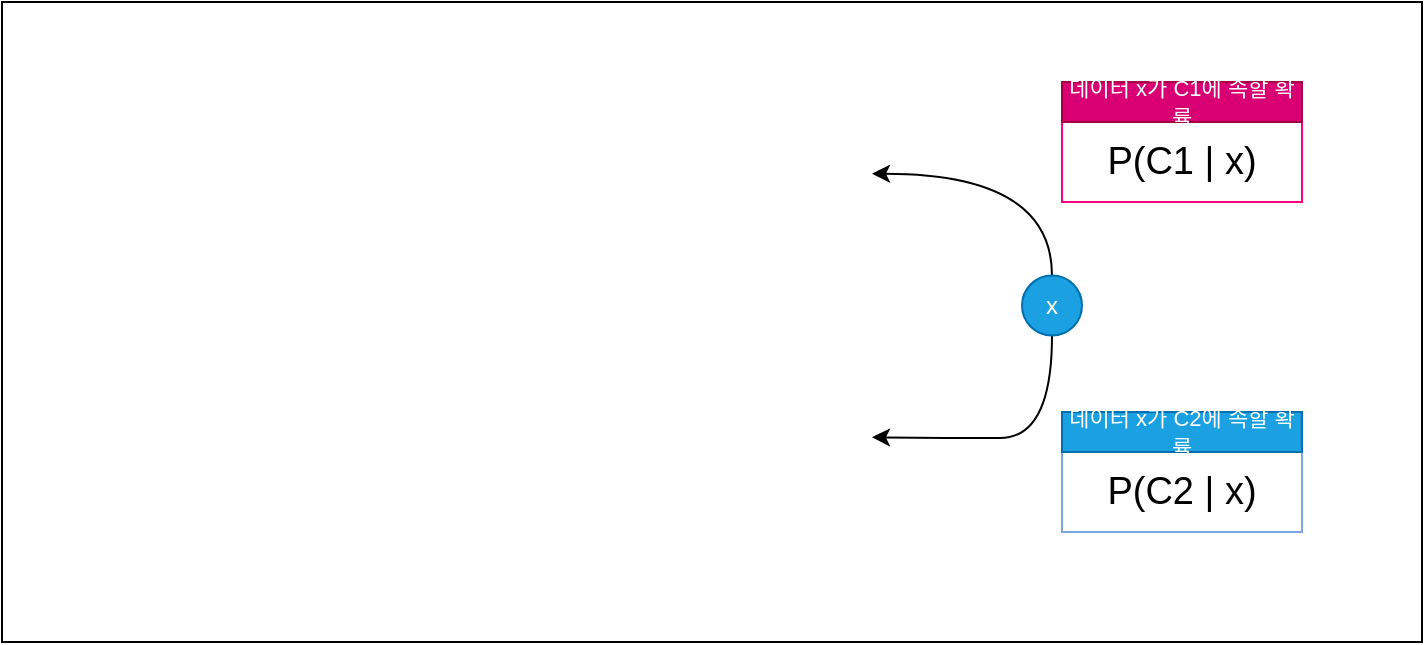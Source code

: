 <mxfile version="24.7.17">
  <diagram name="페이지-1" id="azU13jdOOpKz6osX0oLa">
    <mxGraphModel dx="1064" dy="623" grid="1" gridSize="10" guides="1" tooltips="1" connect="1" arrows="1" fold="1" page="1" pageScale="1" pageWidth="827" pageHeight="1169" math="0" shadow="0">
      <root>
        <mxCell id="0" />
        <mxCell id="1" parent="0" />
        <mxCell id="7Dr2A5j-mw3Uys9otgh3-3" value="" style="rounded=0;whiteSpace=wrap;html=1;fillColor=#FFFFFF;" vertex="1" parent="1">
          <mxGeometry y="380" width="710" height="320" as="geometry" />
        </mxCell>
        <mxCell id="7Dr2A5j-mw3Uys9otgh3-12" style="edgeStyle=orthogonalEdgeStyle;rounded=0;orthogonalLoop=1;jettySize=auto;html=1;entryX=1;entryY=0.25;entryDx=0;entryDy=0;strokeColor=#000000;curved=1;" edge="1" parent="1" source="7Dr2A5j-mw3Uys9otgh3-6">
          <mxGeometry relative="1" as="geometry">
            <mxPoint x="435" y="465.875" as="targetPoint" />
            <Array as="points">
              <mxPoint x="525" y="466" />
            </Array>
          </mxGeometry>
        </mxCell>
        <mxCell id="7Dr2A5j-mw3Uys9otgh3-13" style="edgeStyle=orthogonalEdgeStyle;rounded=0;orthogonalLoop=1;jettySize=auto;html=1;exitX=0.5;exitY=1;exitDx=0;exitDy=0;entryX=1;entryY=0.75;entryDx=0;entryDy=0;strokeColor=#000000;curved=1;" edge="1" parent="1" source="7Dr2A5j-mw3Uys9otgh3-6">
          <mxGeometry relative="1" as="geometry">
            <mxPoint x="435" y="597.625" as="targetPoint" />
            <Array as="points">
              <mxPoint x="525" y="598" />
              <mxPoint x="473" y="598" />
            </Array>
          </mxGeometry>
        </mxCell>
        <mxCell id="7Dr2A5j-mw3Uys9otgh3-6" value="x" style="ellipse;whiteSpace=wrap;html=1;aspect=fixed;fillColor=#1ba1e2;fontColor=#ffffff;strokeColor=#006EAF;" vertex="1" parent="1">
          <mxGeometry x="510" y="516.75" width="30" height="30" as="geometry" />
        </mxCell>
        <mxCell id="7Dr2A5j-mw3Uys9otgh3-14" value="&lt;font style=&quot;font-size: 19px;&quot; color=&quot;#000000&quot;&gt;P(C1 | x)&lt;/font&gt;" style="text;strokeColor=#FF0080;align=center;fillColor=none;html=1;verticalAlign=middle;whiteSpace=wrap;rounded=0;" vertex="1" parent="1">
          <mxGeometry x="530" y="440" width="120" height="40" as="geometry" />
        </mxCell>
        <mxCell id="7Dr2A5j-mw3Uys9otgh3-16" value="&lt;font style=&quot;font-size: 11px;&quot;&gt;데이터 x가 C1에 속할 확률&lt;/font&gt;" style="text;strokeColor=#A50040;align=center;fillColor=#d80073;html=1;verticalAlign=middle;whiteSpace=wrap;rounded=0;fontColor=#ffffff;" vertex="1" parent="1">
          <mxGeometry x="530" y="420" width="120" height="20" as="geometry" />
        </mxCell>
        <mxCell id="7Dr2A5j-mw3Uys9otgh3-17" value="&lt;font style=&quot;font-size: 19px;&quot; color=&quot;#000000&quot;&gt;P(C2 | x)&lt;/font&gt;" style="text;strokeColor=#7EA6E0;align=center;fillColor=none;html=1;verticalAlign=middle;whiteSpace=wrap;rounded=0;" vertex="1" parent="1">
          <mxGeometry x="530" y="605" width="120" height="40" as="geometry" />
        </mxCell>
        <mxCell id="7Dr2A5j-mw3Uys9otgh3-18" value="&lt;font style=&quot;font-size: 11px;&quot;&gt;데이터 x가 C2에 속할 확률&lt;/font&gt;" style="text;strokeColor=#006EAF;align=center;fillColor=#1ba1e2;html=1;verticalAlign=middle;whiteSpace=wrap;rounded=0;fontColor=#FFFFFF;" vertex="1" parent="1">
          <mxGeometry x="530" y="585" width="120" height="20" as="geometry" />
        </mxCell>
        <mxCell id="7Dr2A5j-mw3Uys9otgh3-19" value="" style="shape=image;verticalLabelPosition=bottom;labelBackgroundColor=default;verticalAlign=top;aspect=fixed;imageAspect=0;image=https://files.oaiusercontent.com/file-deOHeHvknId6HK6QnwvoacgG?se=2024-11-16T15%3A24%3A50Z&amp;sp=r&amp;sv=2024-08-04&amp;sr=b&amp;rscc=max-age%3D299%2C%20immutable%2C%20private&amp;rscd=attachment%3B%20filename%3D31c4cefa-c15c-42d6-9acc-d64059e493b2&amp;sig=p0EmGgPrbSTg8TcPWmx2pL0G%2B7o1t7sCJ05d4XBYwcY%3D;" vertex="1" parent="1">
          <mxGeometry y="404.72" width="436.37" height="270.55" as="geometry" />
        </mxCell>
      </root>
    </mxGraphModel>
  </diagram>
</mxfile>
